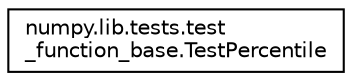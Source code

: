 digraph "Graphical Class Hierarchy"
{
 // LATEX_PDF_SIZE
  edge [fontname="Helvetica",fontsize="10",labelfontname="Helvetica",labelfontsize="10"];
  node [fontname="Helvetica",fontsize="10",shape=record];
  rankdir="LR";
  Node0 [label="numpy.lib.tests.test\l_function_base.TestPercentile",height=0.2,width=0.4,color="black", fillcolor="white", style="filled",URL="$classnumpy_1_1lib_1_1tests_1_1test__function__base_1_1TestPercentile.html",tooltip=" "];
}
